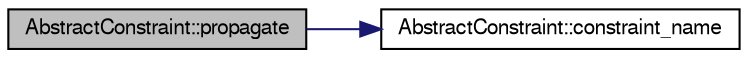 digraph G
{
  edge [fontname="FreeSans",fontsize="10",labelfontname="FreeSans",labelfontsize="10"];
  node [fontname="FreeSans",fontsize="10",shape=record];
  rankdir=LR;
  Node1 [label="AbstractConstraint::propagate",height=0.2,width=0.4,color="black", fillcolor="grey75", style="filled" fontcolor="black"];
  Node1 -> Node2 [color="midnightblue",fontsize="10",style="solid",fontname="FreeSans"];
  Node2 [label="AbstractConstraint::constraint_name",height=0.2,width=0.4,color="black", fillcolor="white", style="filled",URL="$class_abstract_constraint.html#75f3857df083dd0fdba78e70346676f8",tooltip="Method to get constraint name for debugging."];
}
